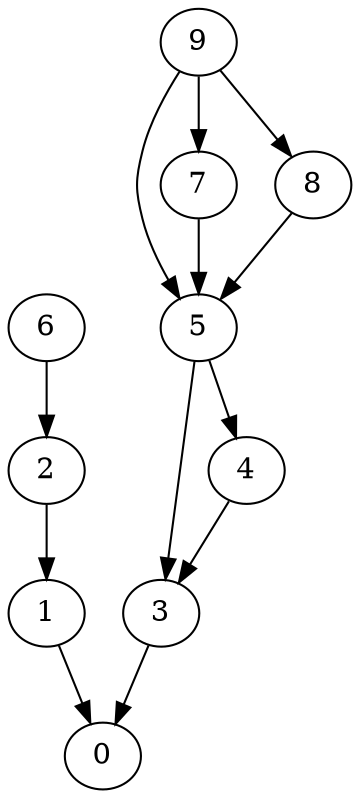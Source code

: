 digraph G {
  graph [splines=true overlap=false]
  node  [shape=ellipse, width=0.3, height=0.3]
  0 [label="0"];
  1 [label="1"];
  2 [label="2"];
  3 [label="3"];
  4 [label="4"];
  5 [label="5"];
  6 [label="6"];
  7 [label="7"];
  8 [label="8"];
  9 [label="9"];
  1 -> 0;
  2 -> 1;
  3 -> 0;
  4 -> 3;
  5 -> 3;
  5 -> 4;
  6 -> 2;
  7 -> 5;
  8 -> 5;
  9 -> 5;
  9 -> 7;
  9 -> 8;
}
